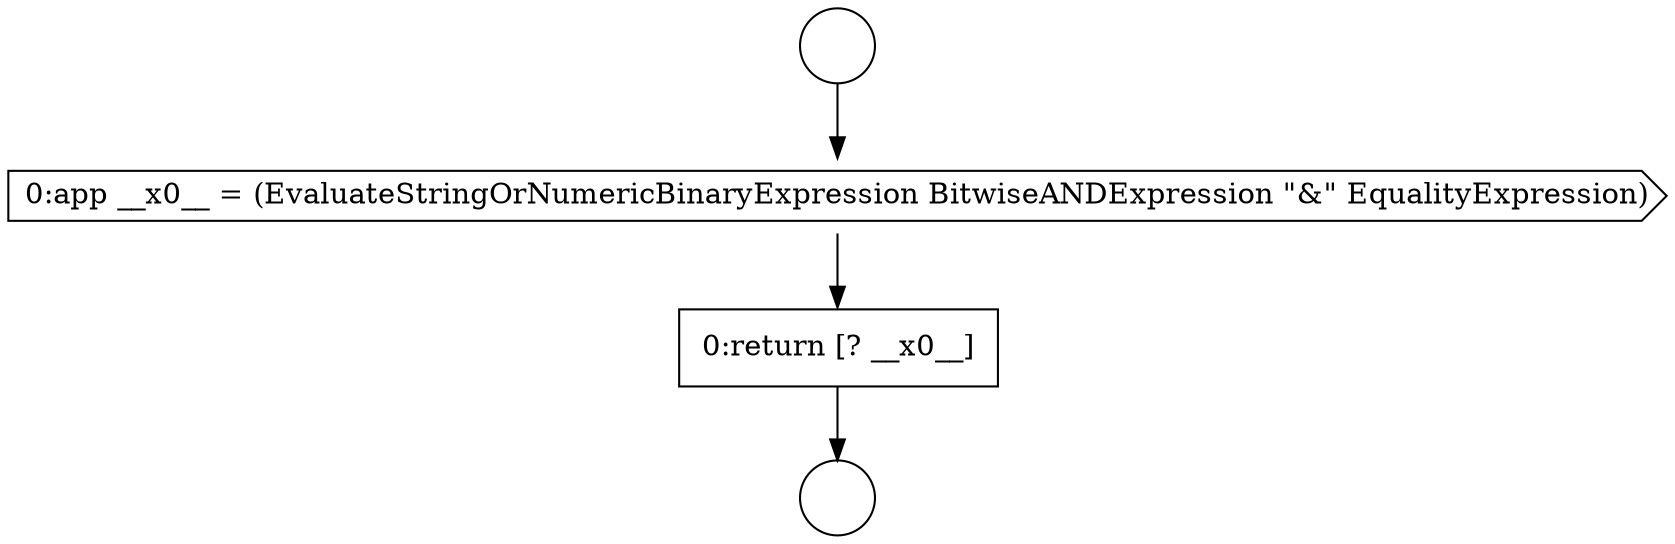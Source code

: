 digraph {
  node5417 [shape=circle label=" " color="black" fillcolor="white" style=filled]
  node5419 [shape=cds, label=<<font color="black">0:app __x0__ = (EvaluateStringOrNumericBinaryExpression BitwiseANDExpression &quot;&amp;&quot; EqualityExpression)</font>> color="black" fillcolor="white" style=filled]
  node5420 [shape=none, margin=0, label=<<font color="black">
    <table border="0" cellborder="1" cellspacing="0" cellpadding="10">
      <tr><td align="left">0:return [? __x0__]</td></tr>
    </table>
  </font>> color="black" fillcolor="white" style=filled]
  node5418 [shape=circle label=" " color="black" fillcolor="white" style=filled]
  node5417 -> node5419 [ color="black"]
  node5419 -> node5420 [ color="black"]
  node5420 -> node5418 [ color="black"]
}
